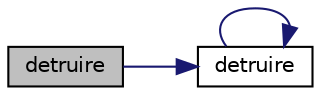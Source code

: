 digraph "detruire"
{
 // LATEX_PDF_SIZE
  edge [fontname="Helvetica",fontsize="10",labelfontname="Helvetica",labelfontsize="10"];
  node [fontname="Helvetica",fontsize="10",shape=record];
  rankdir="LR";
  Node1 [label="detruire",height=0.2,width=0.4,color="black", fillcolor="grey75", style="filled", fontcolor="black",tooltip="Désalloue les tableaux représentant les faces d'un labyrinthe."];
  Node1 -> Node2 [color="midnightblue",fontsize="10",style="solid",fontname="Helvetica"];
  Node2 [label="detruire",height=0.2,width=0.4,color="black", fillcolor="white", style="filled",URL="$labyrinthe_8cpp.html#a325501041b11efdd99b9cb51ffd47bbc",tooltip="Désalloue les tableaux représentant les faces d'un labyrinthe."];
  Node2 -> Node2 [color="midnightblue",fontsize="10",style="solid",fontname="Helvetica"];
}
